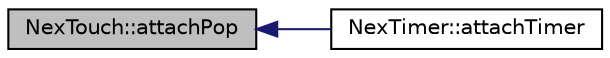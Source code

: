 digraph "NexTouch::attachPop"
{
  edge [fontname="Helvetica",fontsize="10",labelfontname="Helvetica",labelfontsize="10"];
  node [fontname="Helvetica",fontsize="10",shape=record];
  rankdir="LR";
  Node1 [label="NexTouch::attachPop",height=0.2,width=0.4,color="black", fillcolor="grey75", style="filled" fontcolor="black"];
  Node1 -> Node2 [dir="back",color="midnightblue",fontsize="10",style="solid",fontname="Helvetica"];
  Node2 [label="NexTimer::attachTimer",height=0.2,width=0.4,color="black", fillcolor="white", style="filled",URL="$class_nex_timer.html#ae6f1ae95ef40b8bc6f482185b1ec5175",tooltip="Attach an callback function of timer respond event. "];
}
